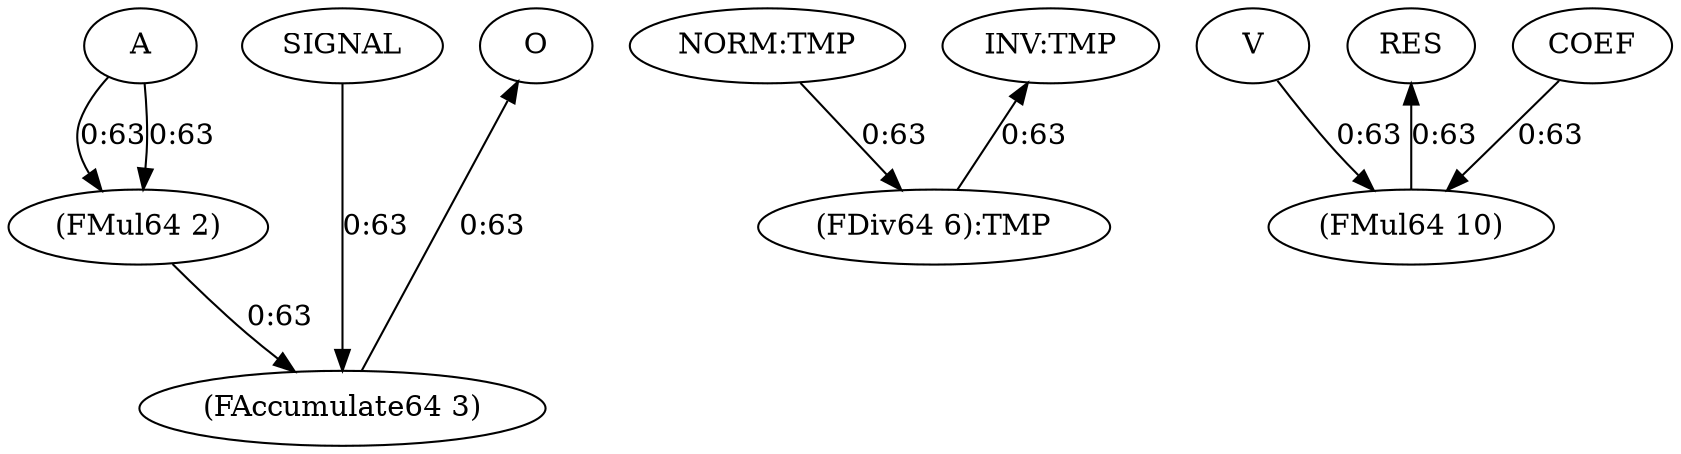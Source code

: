 Digraph G { 
newrank=true;
 N0 [ label = "A", color= "black"]; 
N0 -> N2[ color=black label = "0:63"];
N0 -> N2[ color=black label = "0:63"];

N1 [ label = "SIGNAL", color= "black"]; 
N1 -> N3[ color=black label = "0:63"];

N2 [ label = "(FMul64 2)", color= "black"]; 
N2 -> N3[ color=black label = "0:63"];

N3 [ label = "(FAccumulate64 3)", color= "black"]; 
N3 -> N4[ color=black label = "0:63"];

N4 [ label = "O", color= "black"]; 

N5 [ label = "NORM:TMP", color= "black"]; 
N5 -> N6[ color=black label = "0:63"];

N6 [ label = "(FDiv64 6):TMP", color= "black"]; 
N6 -> N7[ color=black label = "0:63"];

N7 [ label = "INV:TMP", color= "black"]; 

N8 [ label = "V", color= "black"]; 
N8 -> N10[ color=black label = "0:63"];

N9 [ label = "COEF", color= "black"]; 
N9 -> N10[ color=black label = "0:63"];

N10 [ label = "(FMul64 10)", color= "black"]; 
N10 -> N11[ color=black label = "0:63"];

N11 [ label = "RES", color= "black"]; 

	{ rank = same; N0 N1 N5 N8 N9 	{ rank = same; N4 N7 N11 }}
}
